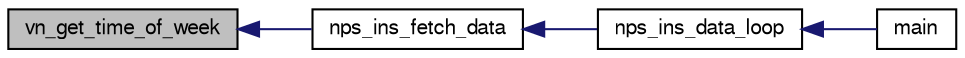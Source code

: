 digraph "vn_get_time_of_week"
{
  edge [fontname="FreeSans",fontsize="10",labelfontname="FreeSans",labelfontsize="10"];
  node [fontname="FreeSans",fontsize="10",shape=record];
  rankdir="LR";
  Node1 [label="vn_get_time_of_week",height=0.2,width=0.4,color="black", fillcolor="grey75", style="filled", fontcolor="black"];
  Node1 -> Node2 [dir="back",color="midnightblue",fontsize="10",style="solid",fontname="FreeSans"];
  Node2 [label="nps_ins_fetch_data",height=0.2,width=0.4,color="black", fillcolor="white", style="filled",URL="$nps__ins__vectornav_8c.html#a003d06964d78213c96100e9ca57c7979",tooltip="Fetch data from FDM and store them into vectornav packet NOTE: some noise is being added..."];
  Node2 -> Node3 [dir="back",color="midnightblue",fontsize="10",style="solid",fontname="FreeSans"];
  Node3 [label="nps_ins_data_loop",height=0.2,width=0.4,color="black", fillcolor="white", style="filled",URL="$nps__main__hitl_8c.html#ab7908d1183d09e9f1e7867a372d3399e"];
  Node3 -> Node4 [dir="back",color="midnightblue",fontsize="10",style="solid",fontname="FreeSans"];
  Node4 [label="main",height=0.2,width=0.4,color="black", fillcolor="white", style="filled",URL="$nps__main__hitl_8c.html#a3c04138a5bfe5d72780bb7e82a18e627"];
}
